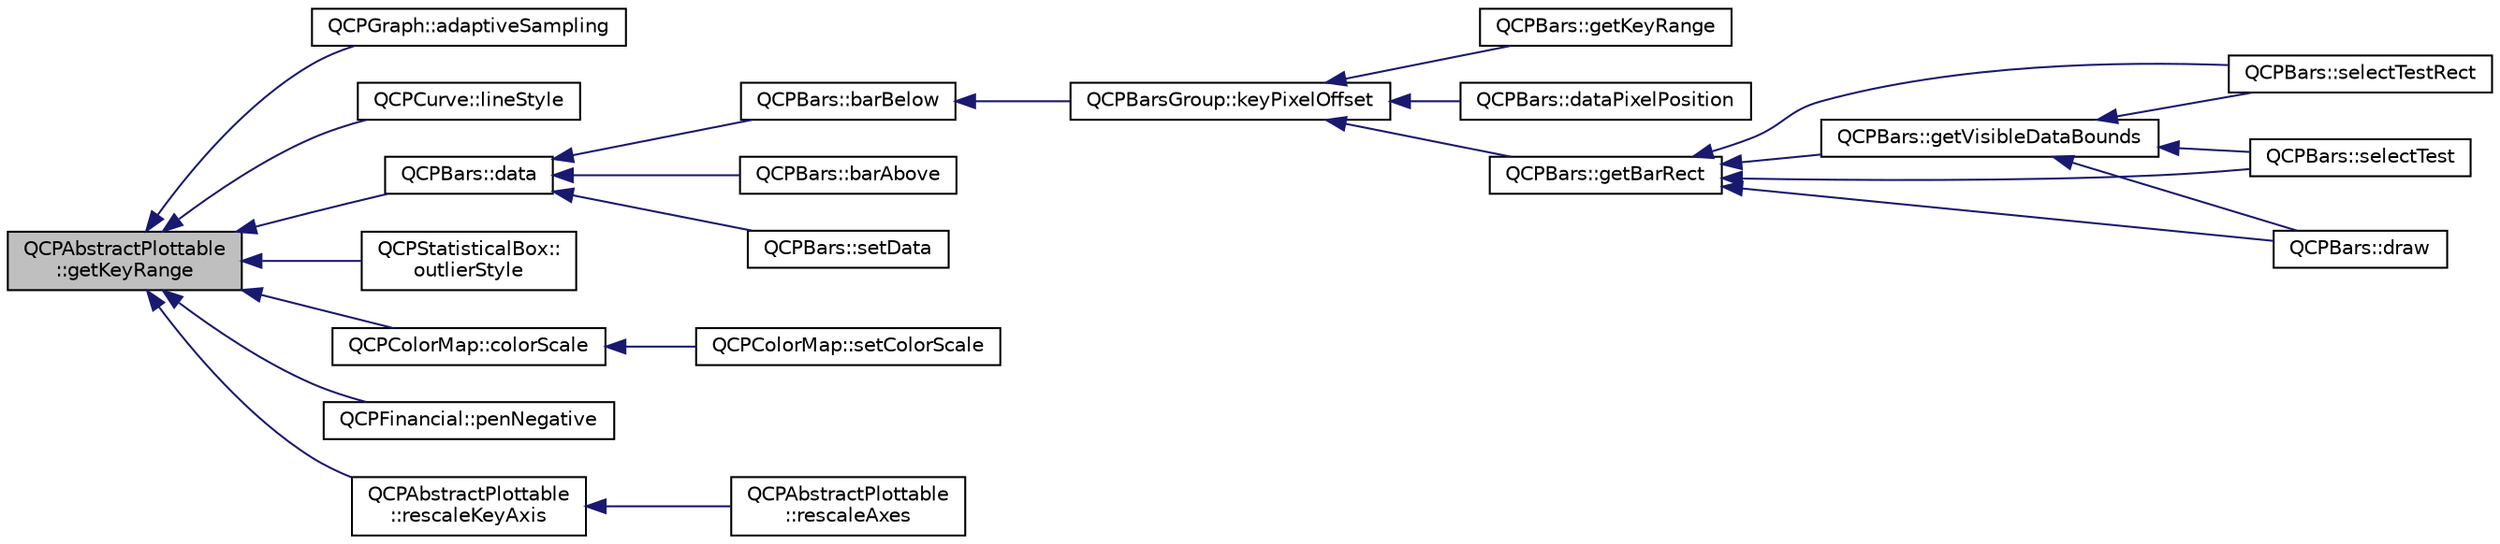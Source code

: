 digraph "QCPAbstractPlottable::getKeyRange"
{
  edge [fontname="Helvetica",fontsize="10",labelfontname="Helvetica",labelfontsize="10"];
  node [fontname="Helvetica",fontsize="10",shape=record];
  rankdir="LR";
  Node154 [label="QCPAbstractPlottable\l::getKeyRange",height=0.2,width=0.4,color="black", fillcolor="grey75", style="filled", fontcolor="black"];
  Node154 -> Node155 [dir="back",color="midnightblue",fontsize="10",style="solid",fontname="Helvetica"];
  Node155 [label="QCPGraph::adaptiveSampling",height=0.2,width=0.4,color="black", fillcolor="white", style="filled",URL="$class_q_c_p_graph.html#a1ba934b9621270b9a40fcdd2d9ba2adb"];
  Node154 -> Node156 [dir="back",color="midnightblue",fontsize="10",style="solid",fontname="Helvetica"];
  Node156 [label="QCPCurve::lineStyle",height=0.2,width=0.4,color="black", fillcolor="white", style="filled",URL="$class_q_c_p_curve.html#a06e3cf3f8f1add689254b3cda66e040e"];
  Node154 -> Node157 [dir="back",color="midnightblue",fontsize="10",style="solid",fontname="Helvetica"];
  Node157 [label="QCPBars::data",height=0.2,width=0.4,color="black", fillcolor="white", style="filled",URL="$class_q_c_p_bars.html#a7e373a534d82e18ed27b3fafd1f08fae"];
  Node157 -> Node158 [dir="back",color="midnightblue",fontsize="10",style="solid",fontname="Helvetica"];
  Node158 [label="QCPBars::barBelow",height=0.2,width=0.4,color="black", fillcolor="white", style="filled",URL="$class_q_c_p_bars.html#a1b58664864b141f45e02044a855b3213"];
  Node158 -> Node159 [dir="back",color="midnightblue",fontsize="10",style="solid",fontname="Helvetica"];
  Node159 [label="QCPBarsGroup::keyPixelOffset",height=0.2,width=0.4,color="black", fillcolor="white", style="filled",URL="$class_q_c_p_bars_group.html#a8e2ca6002e7bab49670144d048a2bcc9"];
  Node159 -> Node160 [dir="back",color="midnightblue",fontsize="10",style="solid",fontname="Helvetica"];
  Node160 [label="QCPBars::getKeyRange",height=0.2,width=0.4,color="black", fillcolor="white", style="filled",URL="$class_q_c_p_bars.html#ac5a3854774d9d9cd129b1eae1426de2d"];
  Node159 -> Node161 [dir="back",color="midnightblue",fontsize="10",style="solid",fontname="Helvetica"];
  Node161 [label="QCPBars::dataPixelPosition",height=0.2,width=0.4,color="black", fillcolor="white", style="filled",URL="$class_q_c_p_bars.html#a55cdaf565cd3384158d1f7f89533bc2d"];
  Node159 -> Node162 [dir="back",color="midnightblue",fontsize="10",style="solid",fontname="Helvetica"];
  Node162 [label="QCPBars::getBarRect",height=0.2,width=0.4,color="black", fillcolor="white", style="filled",URL="$class_q_c_p_bars.html#a01b87e38e5d5089d214646d2af7896ea"];
  Node162 -> Node163 [dir="back",color="midnightblue",fontsize="10",style="solid",fontname="Helvetica"];
  Node163 [label="QCPBars::selectTestRect",height=0.2,width=0.4,color="black", fillcolor="white", style="filled",URL="$class_q_c_p_bars.html#ab03bb6125c3e983b89d694f75ce6b3d5"];
  Node162 -> Node164 [dir="back",color="midnightblue",fontsize="10",style="solid",fontname="Helvetica"];
  Node164 [label="QCPBars::selectTest",height=0.2,width=0.4,color="black", fillcolor="white", style="filled",URL="$class_q_c_p_bars.html#a121f899c27af3186fe93dcd0eb98f49b"];
  Node162 -> Node165 [dir="back",color="midnightblue",fontsize="10",style="solid",fontname="Helvetica"];
  Node165 [label="QCPBars::draw",height=0.2,width=0.4,color="black", fillcolor="white", style="filled",URL="$class_q_c_p_bars.html#aa267c20650d55084c3f47cb2f8fac9dc"];
  Node162 -> Node166 [dir="back",color="midnightblue",fontsize="10",style="solid",fontname="Helvetica"];
  Node166 [label="QCPBars::getVisibleDataBounds",height=0.2,width=0.4,color="black", fillcolor="white", style="filled",URL="$class_q_c_p_bars.html#ac8b6b514a665a7bff4fb080413ba996a"];
  Node166 -> Node163 [dir="back",color="midnightblue",fontsize="10",style="solid",fontname="Helvetica"];
  Node166 -> Node164 [dir="back",color="midnightblue",fontsize="10",style="solid",fontname="Helvetica"];
  Node166 -> Node165 [dir="back",color="midnightblue",fontsize="10",style="solid",fontname="Helvetica"];
  Node157 -> Node167 [dir="back",color="midnightblue",fontsize="10",style="solid",fontname="Helvetica"];
  Node167 [label="QCPBars::barAbove",height=0.2,width=0.4,color="black", fillcolor="white", style="filled",URL="$class_q_c_p_bars.html#ab97f2acd9f6cb40d2cc3c33d278f0e78"];
  Node157 -> Node168 [dir="back",color="midnightblue",fontsize="10",style="solid",fontname="Helvetica"];
  Node168 [label="QCPBars::setData",height=0.2,width=0.4,color="black", fillcolor="white", style="filled",URL="$class_q_c_p_bars.html#a6dc562ec7120a8521e1061f2134367e4"];
  Node154 -> Node169 [dir="back",color="midnightblue",fontsize="10",style="solid",fontname="Helvetica"];
  Node169 [label="QCPStatisticalBox::\loutlierStyle",height=0.2,width=0.4,color="black", fillcolor="white", style="filled",URL="$class_q_c_p_statistical_box.html#aef92e38fcb8e5041a44c2e01886e3b66"];
  Node154 -> Node170 [dir="back",color="midnightblue",fontsize="10",style="solid",fontname="Helvetica"];
  Node170 [label="QCPColorMap::colorScale",height=0.2,width=0.4,color="black", fillcolor="white", style="filled",URL="$class_q_c_p_color_map.html#a9d37d08c467ac645b86fc71a3b151208"];
  Node170 -> Node171 [dir="back",color="midnightblue",fontsize="10",style="solid",fontname="Helvetica"];
  Node171 [label="QCPColorMap::setColorScale",height=0.2,width=0.4,color="black", fillcolor="white", style="filled",URL="$class_q_c_p_color_map.html#aa828921db364fe3c6af4619580ab85fd"];
  Node154 -> Node172 [dir="back",color="midnightblue",fontsize="10",style="solid",fontname="Helvetica"];
  Node172 [label="QCPFinancial::penNegative",height=0.2,width=0.4,color="black", fillcolor="white", style="filled",URL="$class_q_c_p_financial.html#a25d9a8f256e5ddcba56b6e2e7e968653"];
  Node154 -> Node173 [dir="back",color="midnightblue",fontsize="10",style="solid",fontname="Helvetica"];
  Node173 [label="QCPAbstractPlottable\l::rescaleKeyAxis",height=0.2,width=0.4,color="black", fillcolor="white", style="filled",URL="$class_q_c_p_abstract_plottable.html#ae96b83c961e257da116c6acf9c7da308"];
  Node173 -> Node174 [dir="back",color="midnightblue",fontsize="10",style="solid",fontname="Helvetica"];
  Node174 [label="QCPAbstractPlottable\l::rescaleAxes",height=0.2,width=0.4,color="black", fillcolor="white", style="filled",URL="$class_q_c_p_abstract_plottable.html#a1491c4a606bccd2d09e65e11b79eb882"];
}
